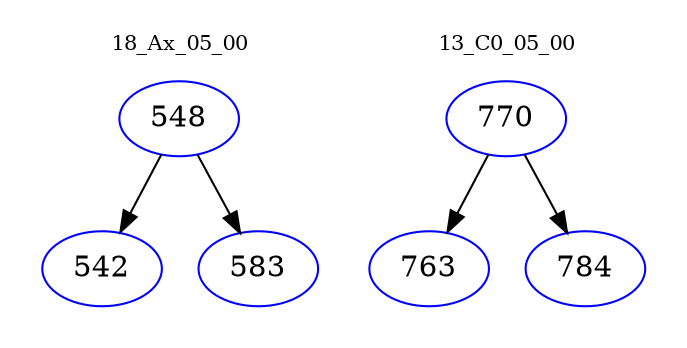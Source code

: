 digraph{
subgraph cluster_0 {
color = white
label = "18_Ax_05_00";
fontsize=10;
T0_548 [label="548", color="blue"]
T0_548 -> T0_542 [color="black"]
T0_542 [label="542", color="blue"]
T0_548 -> T0_583 [color="black"]
T0_583 [label="583", color="blue"]
}
subgraph cluster_1 {
color = white
label = "13_C0_05_00";
fontsize=10;
T1_770 [label="770", color="blue"]
T1_770 -> T1_763 [color="black"]
T1_763 [label="763", color="blue"]
T1_770 -> T1_784 [color="black"]
T1_784 [label="784", color="blue"]
}
}
